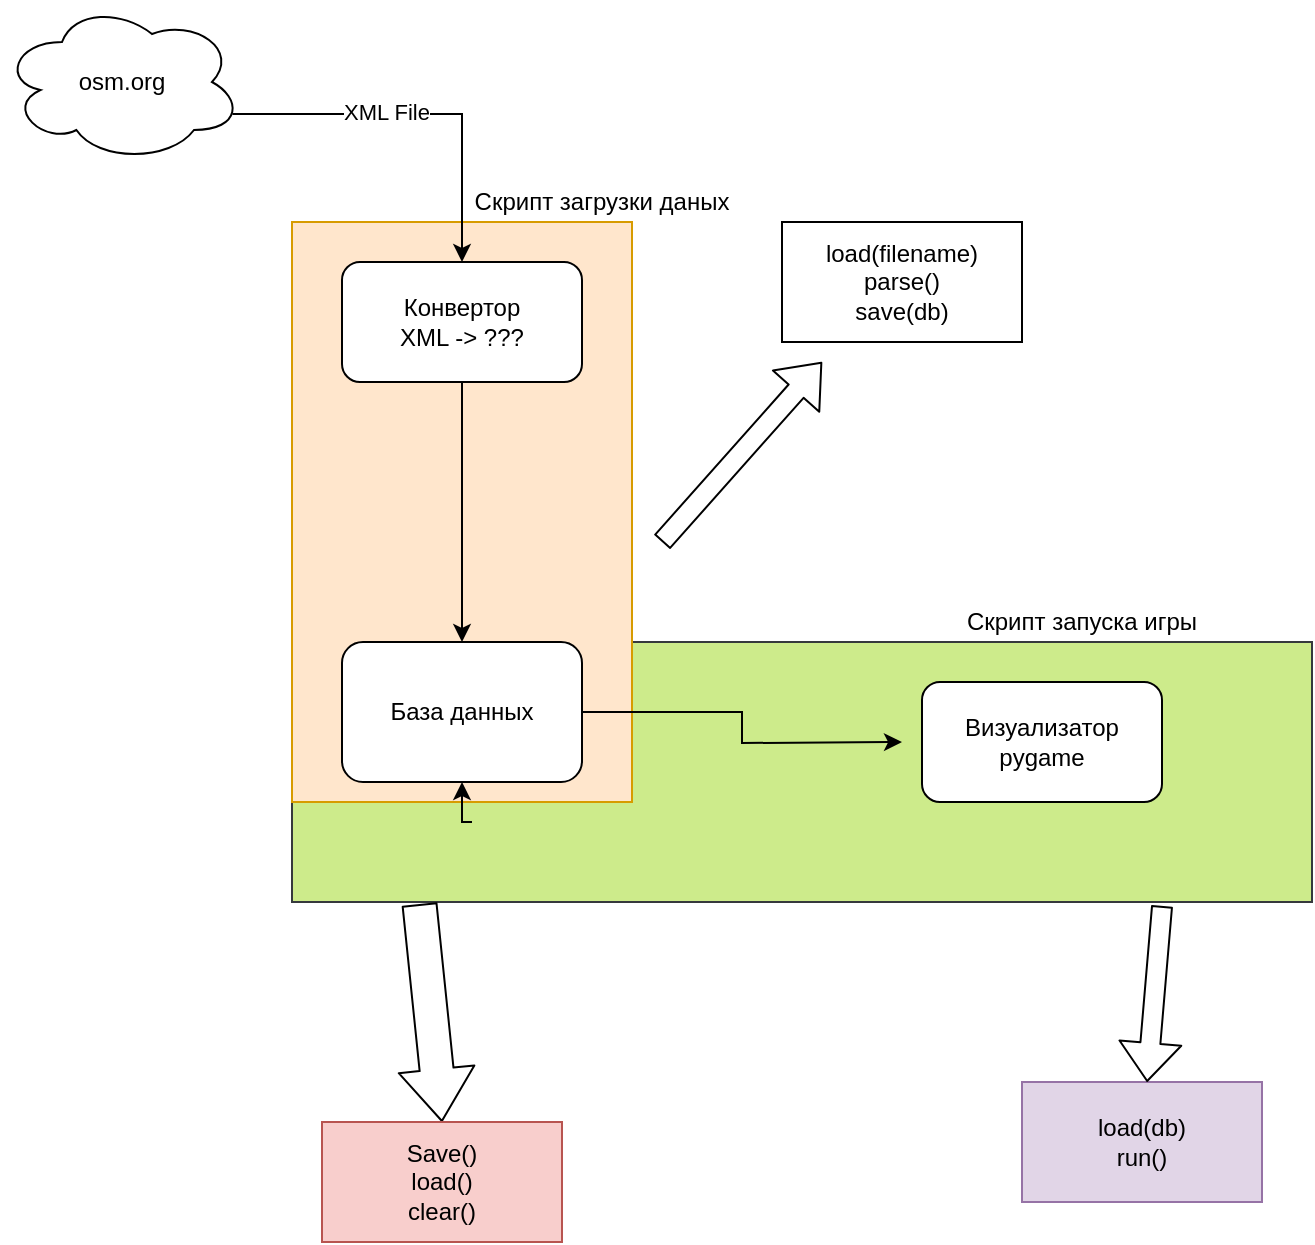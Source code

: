 <mxfile version="14.4.0" type="github">
  <diagram id="Ajt1O-GZISVooGlhrIgU" name="Page-1">
    <mxGraphModel dx="1422" dy="794" grid="1" gridSize="10" guides="1" tooltips="1" connect="1" arrows="1" fold="1" page="1" pageScale="1" pageWidth="827" pageHeight="1169" math="0" shadow="0">
      <root>
        <mxCell id="0" />
        <mxCell id="1" parent="0" />
        <mxCell id="8rZWud6PKLMMF_dK4J9x-13" value="" style="rounded=0;whiteSpace=wrap;html=1;fillColor=#cdeb8b;strokeColor=#36393d;" vertex="1" parent="1">
          <mxGeometry x="225" y="380" width="510" height="130" as="geometry" />
        </mxCell>
        <mxCell id="8rZWud6PKLMMF_dK4J9x-18" value="" style="rounded=0;whiteSpace=wrap;html=1;fillColor=#ffe6cc;strokeColor=#d79b00;" vertex="1" parent="1">
          <mxGeometry x="225" y="170" width="170" height="290" as="geometry" />
        </mxCell>
        <mxCell id="8rZWud6PKLMMF_dK4J9x-14" style="edgeStyle=orthogonalEdgeStyle;rounded=0;orthogonalLoop=1;jettySize=auto;html=1;exitX=0.5;exitY=1;exitDx=0;exitDy=0;entryX=0.5;entryY=1;entryDx=0;entryDy=0;" edge="1" parent="1" target="8rZWud6PKLMMF_dK4J9x-2">
          <mxGeometry relative="1" as="geometry">
            <mxPoint x="315" y="470" as="sourcePoint" />
          </mxGeometry>
        </mxCell>
        <mxCell id="8rZWud6PKLMMF_dK4J9x-10" style="edgeStyle=orthogonalEdgeStyle;rounded=0;orthogonalLoop=1;jettySize=auto;html=1;" edge="1" parent="1" source="8rZWud6PKLMMF_dK4J9x-2">
          <mxGeometry relative="1" as="geometry">
            <mxPoint x="530" y="430" as="targetPoint" />
          </mxGeometry>
        </mxCell>
        <mxCell id="8rZWud6PKLMMF_dK4J9x-2" value="База данных" style="rounded=1;whiteSpace=wrap;html=1;" vertex="1" parent="1">
          <mxGeometry x="250" y="380" width="120" height="70" as="geometry" />
        </mxCell>
        <mxCell id="8rZWud6PKLMMF_dK4J9x-4" value="Визуализатор&lt;br&gt;pygame" style="rounded=1;whiteSpace=wrap;html=1;" vertex="1" parent="1">
          <mxGeometry x="540" y="400" width="120" height="60" as="geometry" />
        </mxCell>
        <mxCell id="8rZWud6PKLMMF_dK4J9x-7" style="edgeStyle=orthogonalEdgeStyle;rounded=0;orthogonalLoop=1;jettySize=auto;html=1;exitX=0.96;exitY=0.7;exitDx=0;exitDy=0;exitPerimeter=0;entryX=0.5;entryY=0;entryDx=0;entryDy=0;" edge="1" parent="1" source="8rZWud6PKLMMF_dK4J9x-5" target="8rZWud6PKLMMF_dK4J9x-6">
          <mxGeometry relative="1" as="geometry" />
        </mxCell>
        <mxCell id="8rZWud6PKLMMF_dK4J9x-8" value="XML File" style="edgeLabel;html=1;align=center;verticalAlign=middle;resizable=0;points=[];" vertex="1" connectable="0" parent="8rZWud6PKLMMF_dK4J9x-7">
          <mxGeometry x="-0.189" y="1" relative="1" as="geometry">
            <mxPoint as="offset" />
          </mxGeometry>
        </mxCell>
        <mxCell id="8rZWud6PKLMMF_dK4J9x-5" value="osm.org" style="ellipse;shape=cloud;whiteSpace=wrap;html=1;" vertex="1" parent="1">
          <mxGeometry x="80" y="60" width="120" height="80" as="geometry" />
        </mxCell>
        <mxCell id="8rZWud6PKLMMF_dK4J9x-9" style="edgeStyle=orthogonalEdgeStyle;rounded=0;orthogonalLoop=1;jettySize=auto;html=1;exitX=0.5;exitY=1;exitDx=0;exitDy=0;entryX=0.5;entryY=0;entryDx=0;entryDy=0;" edge="1" parent="1" source="8rZWud6PKLMMF_dK4J9x-6" target="8rZWud6PKLMMF_dK4J9x-2">
          <mxGeometry relative="1" as="geometry" />
        </mxCell>
        <mxCell id="8rZWud6PKLMMF_dK4J9x-6" value="Конвертор&lt;br&gt;XML -&amp;gt; ???" style="rounded=1;whiteSpace=wrap;html=1;" vertex="1" parent="1">
          <mxGeometry x="250" y="190" width="120" height="60" as="geometry" />
        </mxCell>
        <mxCell id="8rZWud6PKLMMF_dK4J9x-15" value="Скрипт загрузки даных" style="text;html=1;strokeColor=none;fillColor=none;align=center;verticalAlign=middle;whiteSpace=wrap;rounded=0;" vertex="1" parent="1">
          <mxGeometry x="290" y="150" width="180" height="20" as="geometry" />
        </mxCell>
        <mxCell id="8rZWud6PKLMMF_dK4J9x-16" value="Скрипт запуска игры" style="text;html=1;strokeColor=none;fillColor=none;align=center;verticalAlign=middle;whiteSpace=wrap;rounded=0;" vertex="1" parent="1">
          <mxGeometry x="530" y="360" width="180" height="20" as="geometry" />
        </mxCell>
        <mxCell id="8rZWud6PKLMMF_dK4J9x-20" value="load(filename)&lt;br&gt;parse()&lt;br&gt;save(db)" style="rounded=0;whiteSpace=wrap;html=1;" vertex="1" parent="1">
          <mxGeometry x="470" y="170" width="120" height="60" as="geometry" />
        </mxCell>
        <mxCell id="8rZWud6PKLMMF_dK4J9x-21" value="" style="shape=flexArrow;endArrow=classic;html=1;" edge="1" parent="1">
          <mxGeometry width="50" height="50" relative="1" as="geometry">
            <mxPoint x="410" y="330" as="sourcePoint" />
            <mxPoint x="490" y="240" as="targetPoint" />
          </mxGeometry>
        </mxCell>
        <mxCell id="8rZWud6PKLMMF_dK4J9x-25" value="" style="shape=flexArrow;endArrow=classic;html=1;width=17;endSize=8.33;entryX=0.5;entryY=0;entryDx=0;entryDy=0;exitX=0.125;exitY=1.008;exitDx=0;exitDy=0;exitPerimeter=0;" edge="1" parent="1" source="8rZWud6PKLMMF_dK4J9x-13" target="8rZWud6PKLMMF_dK4J9x-26">
          <mxGeometry width="50" height="50" relative="1" as="geometry">
            <mxPoint x="290" y="530" as="sourcePoint" />
            <mxPoint x="300" y="590" as="targetPoint" />
          </mxGeometry>
        </mxCell>
        <mxCell id="8rZWud6PKLMMF_dK4J9x-26" value="Save()&lt;br&gt;load()&lt;br&gt;clear()" style="rounded=0;whiteSpace=wrap;html=1;fillColor=#f8cecc;strokeColor=#b85450;" vertex="1" parent="1">
          <mxGeometry x="240" y="620" width="120" height="60" as="geometry" />
        </mxCell>
        <mxCell id="8rZWud6PKLMMF_dK4J9x-27" value="load(db)&lt;br&gt;run()" style="rounded=0;whiteSpace=wrap;html=1;fillColor=#e1d5e7;strokeColor=#9673a6;" vertex="1" parent="1">
          <mxGeometry x="590" y="600" width="120" height="60" as="geometry" />
        </mxCell>
        <mxCell id="8rZWud6PKLMMF_dK4J9x-28" value="" style="shape=flexArrow;endArrow=classic;html=1;exitX=0.853;exitY=1.015;exitDx=0;exitDy=0;exitPerimeter=0;" edge="1" parent="1" source="8rZWud6PKLMMF_dK4J9x-13" target="8rZWud6PKLMMF_dK4J9x-27">
          <mxGeometry width="50" height="50" relative="1" as="geometry">
            <mxPoint x="660" y="520" as="sourcePoint" />
            <mxPoint x="740" y="410" as="targetPoint" />
          </mxGeometry>
        </mxCell>
      </root>
    </mxGraphModel>
  </diagram>
</mxfile>
